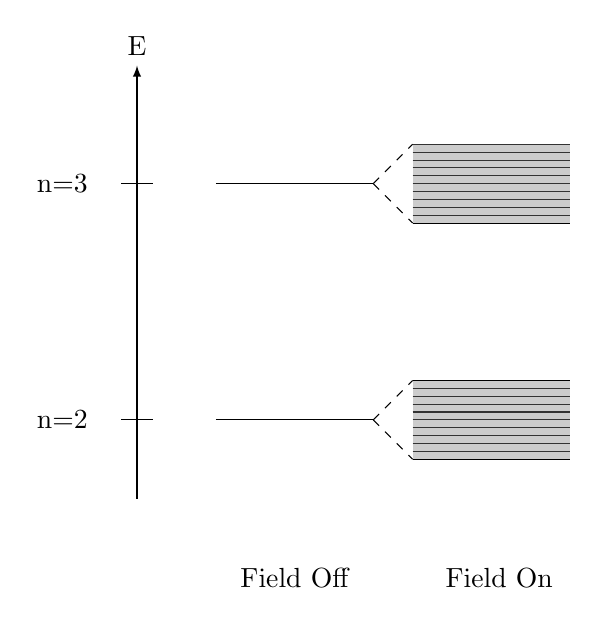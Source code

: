 \begin{tikzpicture}
\usetikzlibrary{math} %needed tikz library
\tikzmath{\n3=5;  \n2=2; }
    \draw [-latex] (0,1) -- (0,6.5) node [above] {E};
    \draw [-] (-0.2,\n2) -- (+0.2,\n2) node [left=2em] {n=2};
    \draw [-] (-0.2,\n3) -- (+0.2,\n3) node [left=2em] {n=3};
    \draw [-] (1,\n3) -- (3,\n3);
    \draw [-] (1,\n2) -- (3,\n2);
    \draw [-,dashed] (3,\n3) -- (3.5,\n3+0.5);
    \draw [-,dashed] (3,\n3) -- (3.5,\n3-0.5);
    \draw [-,dashed] (3,\n2) -- (3.5,\n2+0.5);
    \draw [-,dashed] (3,\n2) -- (3.5,\n2-0.5);
    \node at (2.0,0) {Field Off};
    \node at (4.6,0) {Field On};
    \begin{scope}[thin]
    \foreach \y in {\n3+0.5,\n3+0.5-0.1,\n3+0.5-0.2,\n3+0.5-0.3,\n3+0.5-0.4,\n3+0.5-0.5,\n3+0.5-0.6,\n3+0.5-0.7,\n3+0.5-0.8,\n3+0.5-0.9,\n3-0.5}
    \draw(3.5,\y) -- (5.5,\y);

    \foreach \y in {\n2+0.5,\n2+0.5-0.1,\n2+0.5-0.2,\n2+0.5-0.3,\n2+0.5-0.4,\n2+0.5-0.5,\n2+0.5-0.6,\n2+0.5-0.7,\n2+0.5-0.8,\n2+0.5-0.9,\n2-0.5}
    \draw(3.5,\y) -- (5.5,\y);
    \end{scope}
    \fill [gray,opacity=0.4] (3.5,\n2-0.5) rectangle (5.5,\n2+0.5);
    \fill [gray,opacity=0.4] (3.5,\n3-0.5) rectangle (5.5,\n3+0.5);
\end{tikzpicture}